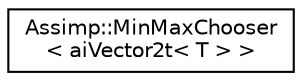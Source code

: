 digraph "Graphical Class Hierarchy"
{
  edge [fontname="Helvetica",fontsize="10",labelfontname="Helvetica",labelfontsize="10"];
  node [fontname="Helvetica",fontsize="10",shape=record];
  rankdir="LR";
  Node1 [label="Assimp::MinMaxChooser\l\< aiVector2t\< T \> \>",height=0.2,width=0.4,color="black", fillcolor="white", style="filled",URL="$struct_assimp_1_1_min_max_chooser_3_01ai_vector2t_3_01_t_01_4_01_4.html"];
}
